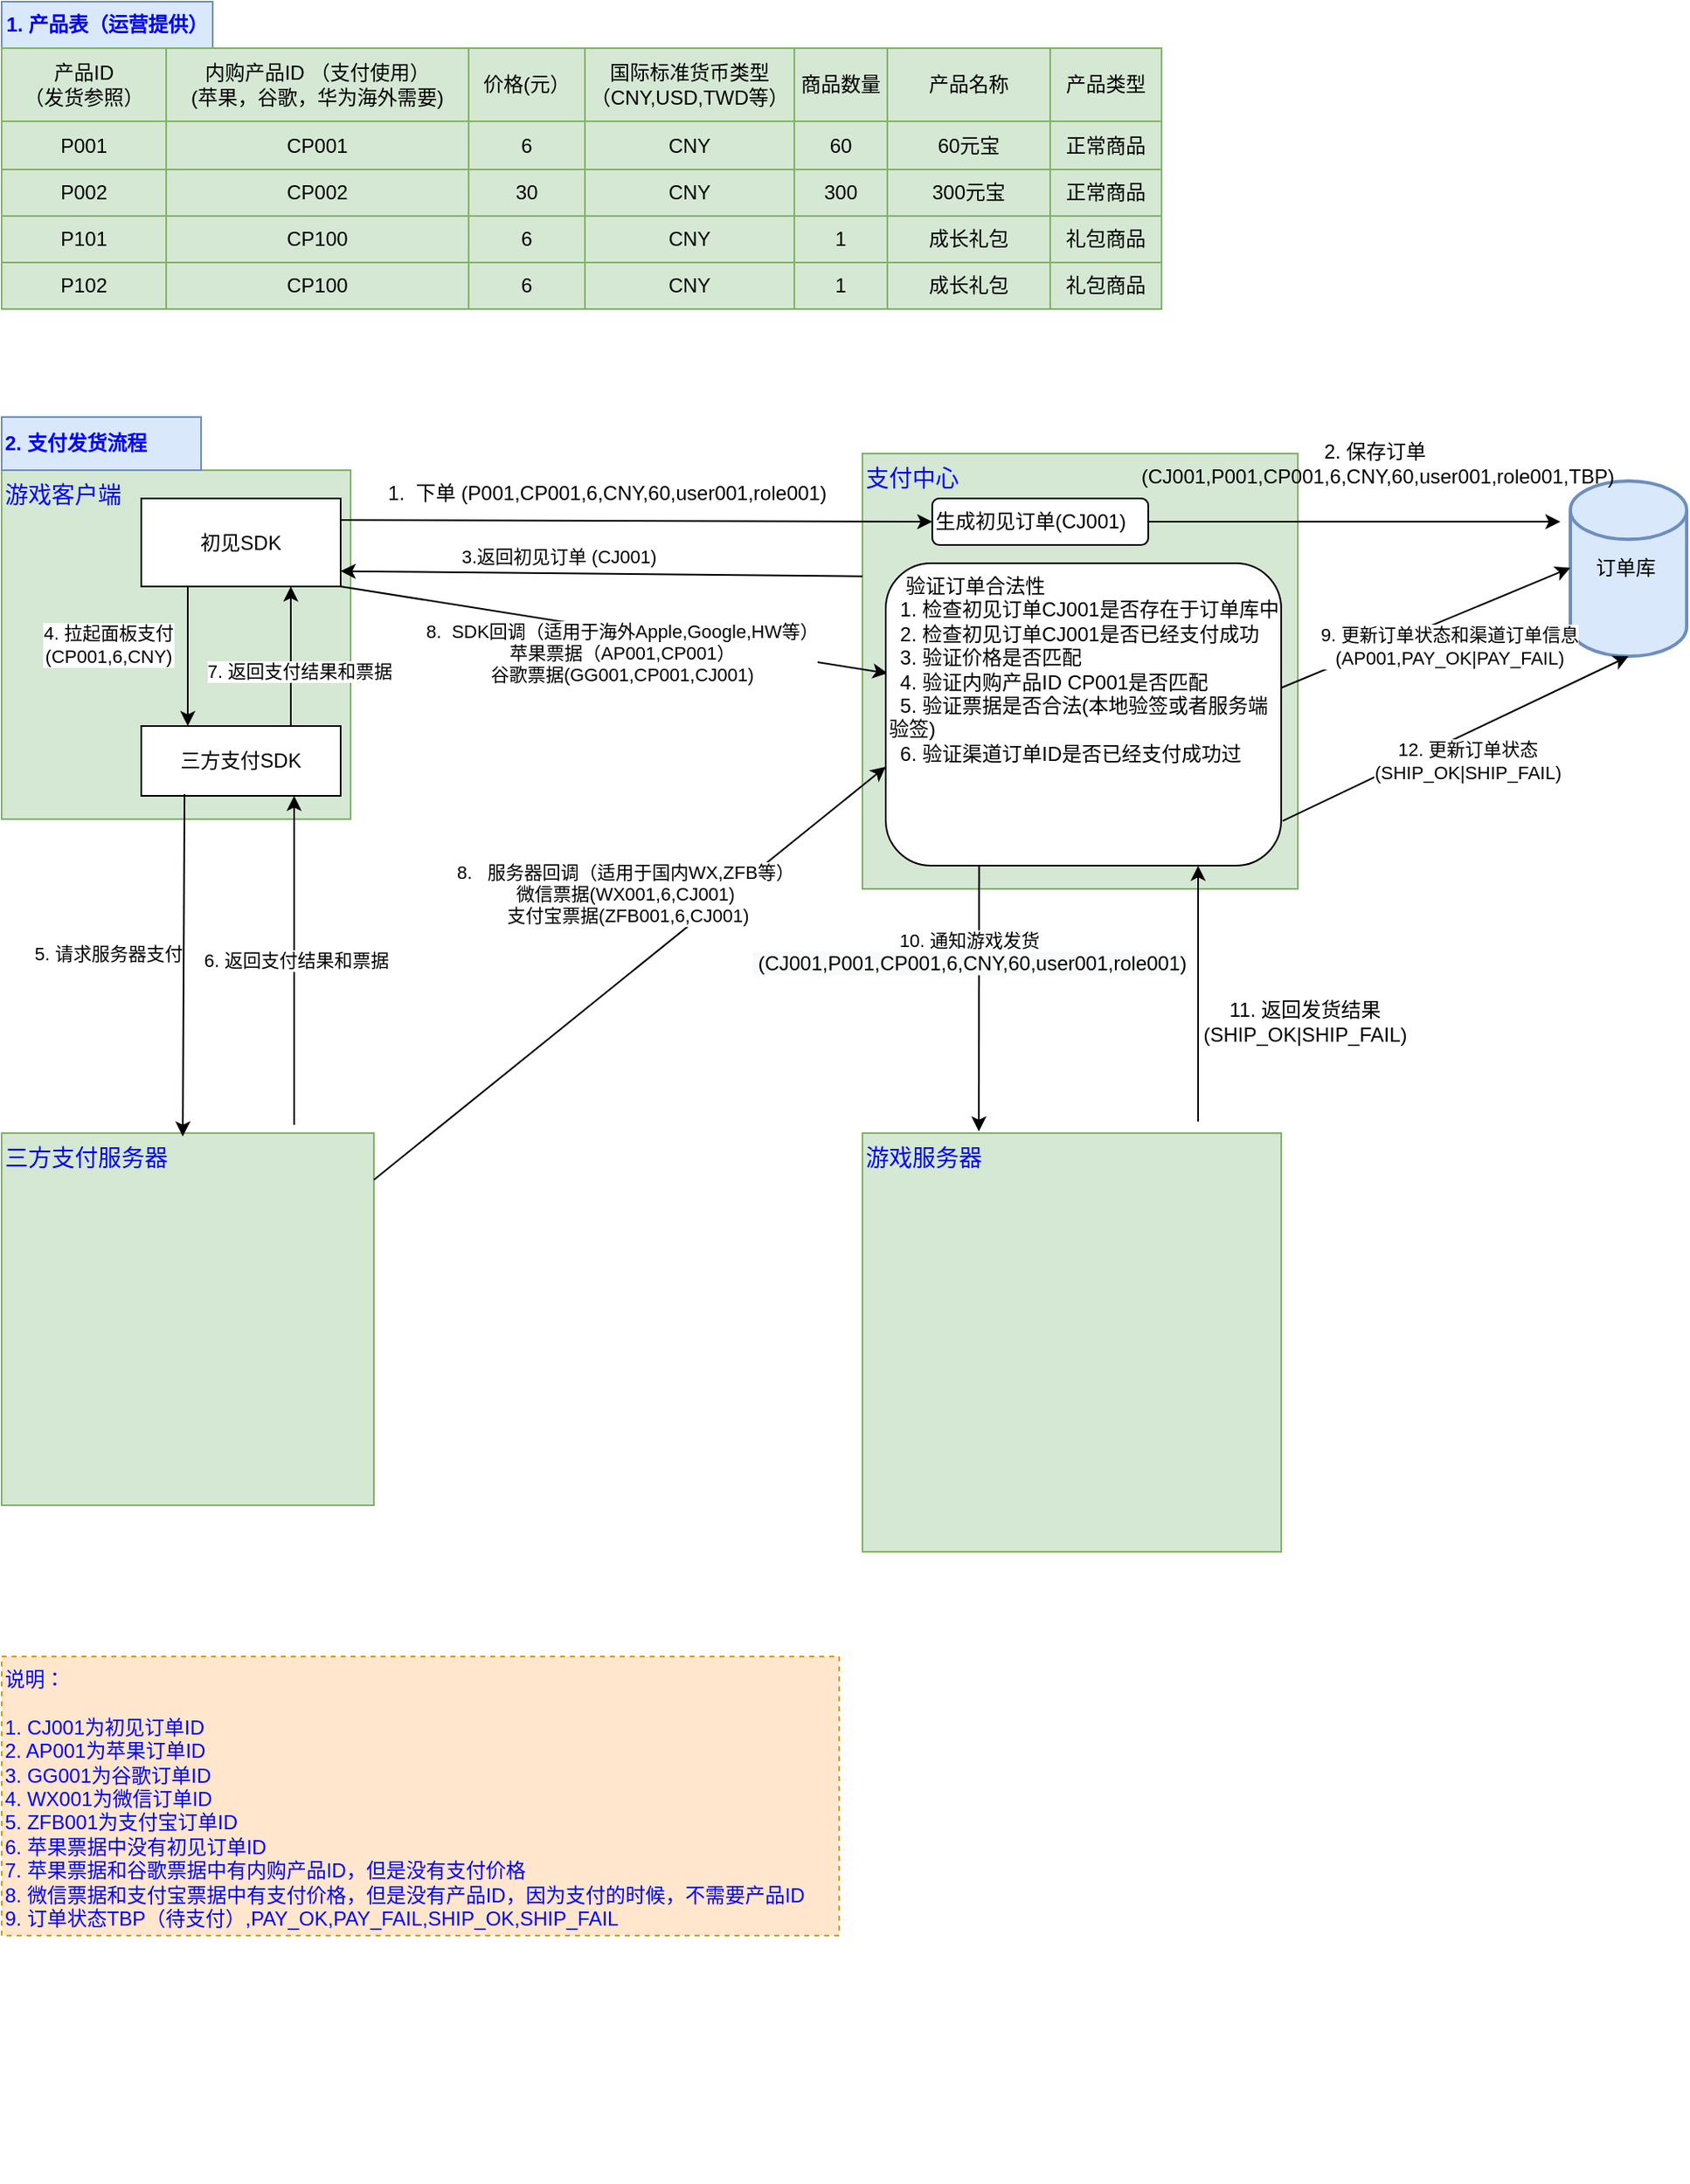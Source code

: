 <mxfile version="13.2.4" type="github">
  <diagram id="gCQPRdWzaqj0PH66_X0w" name="Page-1">
    <mxGraphModel dx="1422" dy="712" grid="1" gridSize="14" guides="1" tooltips="1" connect="1" arrows="1" fold="1" page="1" pageScale="1" pageWidth="827" pageHeight="1169" math="0" shadow="0">
      <root>
        <mxCell id="0" />
        <mxCell id="1" parent="0" />
        <mxCell id="WOGHGQuo0FZu75Chtuqg-1" value="&lt;b&gt;&lt;font color=&quot;#0000ff&quot;&gt;1. 产品表（运营提供）&lt;/font&gt;&lt;/b&gt;" style="rounded=0;whiteSpace=wrap;html=1;fillColor=#dae8fc;strokeColor=#6c8ebf;" vertex="1" parent="1">
          <mxGeometry x="28" y="12" width="127" height="28" as="geometry" />
        </mxCell>
        <mxCell id="WOGHGQuo0FZu75Chtuqg-2" value="&lt;font style=&quot;font-size: 14px&quot; color=&quot;#0000ff&quot;&gt;游戏客户端&lt;/font&gt;" style="whiteSpace=wrap;html=1;aspect=fixed;align=left;labelPosition=center;verticalLabelPosition=middle;verticalAlign=top;fillColor=#d5e8d4;strokeColor=#82b366;" vertex="1" parent="1">
          <mxGeometry x="28" y="294" width="210" height="210" as="geometry" />
        </mxCell>
        <mxCell id="WOGHGQuo0FZu75Chtuqg-3" value="初见SDK" style="rounded=0;whiteSpace=wrap;html=1;align=center;" vertex="1" parent="1">
          <mxGeometry x="112" y="311" width="120" height="53" as="geometry" />
        </mxCell>
        <mxCell id="WOGHGQuo0FZu75Chtuqg-4" value="三方支付SDK" style="rounded=0;whiteSpace=wrap;html=1;align=center;" vertex="1" parent="1">
          <mxGeometry x="112" y="448" width="120" height="42" as="geometry" />
        </mxCell>
        <mxCell id="WOGHGQuo0FZu75Chtuqg-6" value="&lt;font style=&quot;font-size: 14px&quot; color=&quot;#0000ff&quot;&gt;支付中心&lt;/font&gt;" style="whiteSpace=wrap;html=1;aspect=fixed;align=left;verticalAlign=top;fillColor=#d5e8d4;strokeColor=#82b366;" vertex="1" parent="1">
          <mxGeometry x="546" y="284" width="262" height="262" as="geometry" />
        </mxCell>
        <mxCell id="cGqOs7ZhyZZcwNVCAng--152" value="" style="shape=table;html=1;whiteSpace=wrap;startSize=0;container=1;collapsible=0;childLayout=tableLayout;fillColor=#d5e8d4;strokeColor=#82b366;" parent="1" vertex="1">
          <mxGeometry x="28" y="40" width="698" height="157" as="geometry" />
        </mxCell>
        <mxCell id="cGqOs7ZhyZZcwNVCAng--153" value="" style="shape=partialRectangle;html=1;whiteSpace=wrap;collapsible=0;dropTarget=0;pointerEvents=0;fillColor=none;top=0;left=0;bottom=0;right=0;points=[[0,0.5],[1,0.5]];portConstraint=eastwest;" parent="cGqOs7ZhyZZcwNVCAng--152" vertex="1">
          <mxGeometry width="698" height="44" as="geometry" />
        </mxCell>
        <mxCell id="cGqOs7ZhyZZcwNVCAng--154" value="产品ID&lt;br&gt;（发货参照）" style="shape=partialRectangle;html=1;whiteSpace=wrap;connectable=0;overflow=hidden;fillColor=none;top=0;left=0;bottom=0;right=0;" parent="cGqOs7ZhyZZcwNVCAng--153" vertex="1">
          <mxGeometry width="99" height="44" as="geometry" />
        </mxCell>
        <mxCell id="cGqOs7ZhyZZcwNVCAng--155" value="内购产品ID （支付使用）&lt;br&gt;(苹果，谷歌，华为海外需要)" style="shape=partialRectangle;html=1;whiteSpace=wrap;connectable=0;overflow=hidden;fillColor=none;top=0;left=0;bottom=0;right=0;" parent="cGqOs7ZhyZZcwNVCAng--153" vertex="1">
          <mxGeometry x="99" width="182" height="44" as="geometry" />
        </mxCell>
        <mxCell id="cGqOs7ZhyZZcwNVCAng--156" value="价格(元）" style="shape=partialRectangle;html=1;whiteSpace=wrap;connectable=0;overflow=hidden;fillColor=none;top=0;left=0;bottom=0;right=0;" parent="cGqOs7ZhyZZcwNVCAng--153" vertex="1">
          <mxGeometry x="281" width="70" height="44" as="geometry" />
        </mxCell>
        <mxCell id="cGqOs7ZhyZZcwNVCAng--157" value="国际标准货币类型&lt;br&gt;（CNY,USD,TWD等）" style="shape=partialRectangle;html=1;whiteSpace=wrap;connectable=0;overflow=hidden;fillColor=none;top=0;left=0;bottom=0;right=0;" parent="cGqOs7ZhyZZcwNVCAng--153" vertex="1">
          <mxGeometry x="351" width="126" height="44" as="geometry" />
        </mxCell>
        <mxCell id="cGqOs7ZhyZZcwNVCAng--158" value="商品数量" style="shape=partialRectangle;html=1;whiteSpace=wrap;connectable=0;overflow=hidden;fillColor=none;top=0;left=0;bottom=0;right=0;" parent="cGqOs7ZhyZZcwNVCAng--153" vertex="1">
          <mxGeometry x="477" width="56" height="44" as="geometry" />
        </mxCell>
        <mxCell id="cGqOs7ZhyZZcwNVCAng--159" value="产品名称" style="shape=partialRectangle;html=1;whiteSpace=wrap;connectable=0;overflow=hidden;fillColor=none;top=0;left=0;bottom=0;right=0;" parent="cGqOs7ZhyZZcwNVCAng--153" vertex="1">
          <mxGeometry x="533" width="98" height="44" as="geometry" />
        </mxCell>
        <mxCell id="cGqOs7ZhyZZcwNVCAng--211" value="产品类型" style="shape=partialRectangle;html=1;whiteSpace=wrap;connectable=0;overflow=hidden;fillColor=none;top=0;left=0;bottom=0;right=0;" parent="cGqOs7ZhyZZcwNVCAng--153" vertex="1">
          <mxGeometry x="631" width="67" height="44" as="geometry" />
        </mxCell>
        <mxCell id="cGqOs7ZhyZZcwNVCAng--160" value="" style="shape=partialRectangle;html=1;whiteSpace=wrap;collapsible=0;dropTarget=0;pointerEvents=0;fillColor=none;top=0;left=0;bottom=0;right=0;points=[[0,0.5],[1,0.5]];portConstraint=eastwest;" parent="cGqOs7ZhyZZcwNVCAng--152" vertex="1">
          <mxGeometry y="44" width="698" height="29" as="geometry" />
        </mxCell>
        <mxCell id="cGqOs7ZhyZZcwNVCAng--161" value="P001" style="shape=partialRectangle;html=1;whiteSpace=wrap;connectable=0;overflow=hidden;fillColor=none;top=0;left=0;bottom=0;right=0;" parent="cGqOs7ZhyZZcwNVCAng--160" vertex="1">
          <mxGeometry width="99" height="29" as="geometry" />
        </mxCell>
        <mxCell id="cGqOs7ZhyZZcwNVCAng--162" value="CP001" style="shape=partialRectangle;html=1;whiteSpace=wrap;connectable=0;overflow=hidden;fillColor=none;top=0;left=0;bottom=0;right=0;" parent="cGqOs7ZhyZZcwNVCAng--160" vertex="1">
          <mxGeometry x="99" width="182" height="29" as="geometry" />
        </mxCell>
        <mxCell id="cGqOs7ZhyZZcwNVCAng--163" value="6" style="shape=partialRectangle;html=1;whiteSpace=wrap;connectable=0;overflow=hidden;fillColor=none;top=0;left=0;bottom=0;right=0;" parent="cGqOs7ZhyZZcwNVCAng--160" vertex="1">
          <mxGeometry x="281" width="70" height="29" as="geometry" />
        </mxCell>
        <mxCell id="cGqOs7ZhyZZcwNVCAng--164" value="CNY" style="shape=partialRectangle;html=1;whiteSpace=wrap;connectable=0;overflow=hidden;fillColor=none;top=0;left=0;bottom=0;right=0;" parent="cGqOs7ZhyZZcwNVCAng--160" vertex="1">
          <mxGeometry x="351" width="126" height="29" as="geometry" />
        </mxCell>
        <mxCell id="cGqOs7ZhyZZcwNVCAng--165" value="60" style="shape=partialRectangle;html=1;whiteSpace=wrap;connectable=0;overflow=hidden;fillColor=none;top=0;left=0;bottom=0;right=0;" parent="cGqOs7ZhyZZcwNVCAng--160" vertex="1">
          <mxGeometry x="477" width="56" height="29" as="geometry" />
        </mxCell>
        <mxCell id="cGqOs7ZhyZZcwNVCAng--166" value="60元宝" style="shape=partialRectangle;html=1;whiteSpace=wrap;connectable=0;overflow=hidden;fillColor=none;top=0;left=0;bottom=0;right=0;" parent="cGqOs7ZhyZZcwNVCAng--160" vertex="1">
          <mxGeometry x="533" width="98" height="29" as="geometry" />
        </mxCell>
        <mxCell id="cGqOs7ZhyZZcwNVCAng--212" value="正常商品" style="shape=partialRectangle;html=1;whiteSpace=wrap;connectable=0;overflow=hidden;fillColor=none;top=0;left=0;bottom=0;right=0;" parent="cGqOs7ZhyZZcwNVCAng--160" vertex="1">
          <mxGeometry x="631" width="67" height="29" as="geometry" />
        </mxCell>
        <mxCell id="cGqOs7ZhyZZcwNVCAng--167" value="" style="shape=partialRectangle;html=1;whiteSpace=wrap;collapsible=0;dropTarget=0;pointerEvents=0;fillColor=none;top=0;left=0;bottom=0;right=0;points=[[0,0.5],[1,0.5]];portConstraint=eastwest;" parent="cGqOs7ZhyZZcwNVCAng--152" vertex="1">
          <mxGeometry y="73" width="698" height="28" as="geometry" />
        </mxCell>
        <mxCell id="cGqOs7ZhyZZcwNVCAng--168" value="P002" style="shape=partialRectangle;html=1;whiteSpace=wrap;connectable=0;overflow=hidden;fillColor=none;top=0;left=0;bottom=0;right=0;" parent="cGqOs7ZhyZZcwNVCAng--167" vertex="1">
          <mxGeometry width="99" height="28" as="geometry" />
        </mxCell>
        <mxCell id="cGqOs7ZhyZZcwNVCAng--169" value="CP002" style="shape=partialRectangle;html=1;whiteSpace=wrap;connectable=0;overflow=hidden;fillColor=none;top=0;left=0;bottom=0;right=0;" parent="cGqOs7ZhyZZcwNVCAng--167" vertex="1">
          <mxGeometry x="99" width="182" height="28" as="geometry" />
        </mxCell>
        <mxCell id="cGqOs7ZhyZZcwNVCAng--170" value="30" style="shape=partialRectangle;html=1;whiteSpace=wrap;connectable=0;overflow=hidden;fillColor=none;top=0;left=0;bottom=0;right=0;" parent="cGqOs7ZhyZZcwNVCAng--167" vertex="1">
          <mxGeometry x="281" width="70" height="28" as="geometry" />
        </mxCell>
        <mxCell id="cGqOs7ZhyZZcwNVCAng--171" value="CNY" style="shape=partialRectangle;html=1;whiteSpace=wrap;connectable=0;overflow=hidden;fillColor=none;top=0;left=0;bottom=0;right=0;" parent="cGqOs7ZhyZZcwNVCAng--167" vertex="1">
          <mxGeometry x="351" width="126" height="28" as="geometry" />
        </mxCell>
        <mxCell id="cGqOs7ZhyZZcwNVCAng--172" value="300" style="shape=partialRectangle;html=1;whiteSpace=wrap;connectable=0;overflow=hidden;fillColor=none;top=0;left=0;bottom=0;right=0;" parent="cGqOs7ZhyZZcwNVCAng--167" vertex="1">
          <mxGeometry x="477" width="56" height="28" as="geometry" />
        </mxCell>
        <mxCell id="cGqOs7ZhyZZcwNVCAng--173" value="300元宝" style="shape=partialRectangle;html=1;whiteSpace=wrap;connectable=0;overflow=hidden;fillColor=none;top=0;left=0;bottom=0;right=0;" parent="cGqOs7ZhyZZcwNVCAng--167" vertex="1">
          <mxGeometry x="533" width="98" height="28" as="geometry" />
        </mxCell>
        <mxCell id="cGqOs7ZhyZZcwNVCAng--213" value="正常商品" style="shape=partialRectangle;html=1;whiteSpace=wrap;connectable=0;overflow=hidden;fillColor=none;top=0;left=0;bottom=0;right=0;" parent="cGqOs7ZhyZZcwNVCAng--167" vertex="1">
          <mxGeometry x="631" width="67" height="28" as="geometry" />
        </mxCell>
        <mxCell id="cGqOs7ZhyZZcwNVCAng--174" value="" style="shape=partialRectangle;html=1;whiteSpace=wrap;collapsible=0;dropTarget=0;pointerEvents=0;fillColor=none;top=0;left=0;bottom=0;right=0;points=[[0,0.5],[1,0.5]];portConstraint=eastwest;" parent="cGqOs7ZhyZZcwNVCAng--152" vertex="1">
          <mxGeometry y="101" width="698" height="28" as="geometry" />
        </mxCell>
        <mxCell id="cGqOs7ZhyZZcwNVCAng--175" value="P101" style="shape=partialRectangle;html=1;whiteSpace=wrap;connectable=0;overflow=hidden;fillColor=none;top=0;left=0;bottom=0;right=0;" parent="cGqOs7ZhyZZcwNVCAng--174" vertex="1">
          <mxGeometry width="99" height="28" as="geometry" />
        </mxCell>
        <mxCell id="cGqOs7ZhyZZcwNVCAng--176" value="CP100" style="shape=partialRectangle;html=1;whiteSpace=wrap;connectable=0;overflow=hidden;fillColor=none;top=0;left=0;bottom=0;right=0;" parent="cGqOs7ZhyZZcwNVCAng--174" vertex="1">
          <mxGeometry x="99" width="182" height="28" as="geometry" />
        </mxCell>
        <mxCell id="cGqOs7ZhyZZcwNVCAng--177" value="6" style="shape=partialRectangle;html=1;whiteSpace=wrap;connectable=0;overflow=hidden;fillColor=none;top=0;left=0;bottom=0;right=0;" parent="cGqOs7ZhyZZcwNVCAng--174" vertex="1">
          <mxGeometry x="281" width="70" height="28" as="geometry" />
        </mxCell>
        <mxCell id="cGqOs7ZhyZZcwNVCAng--178" value="CNY" style="shape=partialRectangle;html=1;whiteSpace=wrap;connectable=0;overflow=hidden;fillColor=none;top=0;left=0;bottom=0;right=0;" parent="cGqOs7ZhyZZcwNVCAng--174" vertex="1">
          <mxGeometry x="351" width="126" height="28" as="geometry" />
        </mxCell>
        <mxCell id="cGqOs7ZhyZZcwNVCAng--179" value="1" style="shape=partialRectangle;html=1;whiteSpace=wrap;connectable=0;overflow=hidden;fillColor=none;top=0;left=0;bottom=0;right=0;" parent="cGqOs7ZhyZZcwNVCAng--174" vertex="1">
          <mxGeometry x="477" width="56" height="28" as="geometry" />
        </mxCell>
        <mxCell id="cGqOs7ZhyZZcwNVCAng--180" value="成长礼包" style="shape=partialRectangle;html=1;whiteSpace=wrap;connectable=0;overflow=hidden;fillColor=none;top=0;left=0;bottom=0;right=0;" parent="cGqOs7ZhyZZcwNVCAng--174" vertex="1">
          <mxGeometry x="533" width="98" height="28" as="geometry" />
        </mxCell>
        <mxCell id="cGqOs7ZhyZZcwNVCAng--214" value="礼包商品" style="shape=partialRectangle;html=1;whiteSpace=wrap;connectable=0;overflow=hidden;fillColor=none;top=0;left=0;bottom=0;right=0;" parent="cGqOs7ZhyZZcwNVCAng--174" vertex="1">
          <mxGeometry x="631" width="67" height="28" as="geometry" />
        </mxCell>
        <mxCell id="cGqOs7ZhyZZcwNVCAng--215" style="shape=partialRectangle;html=1;whiteSpace=wrap;collapsible=0;dropTarget=0;pointerEvents=0;fillColor=none;top=0;left=0;bottom=0;right=0;points=[[0,0.5],[1,0.5]];portConstraint=eastwest;" parent="cGqOs7ZhyZZcwNVCAng--152" vertex="1">
          <mxGeometry y="129" width="698" height="28" as="geometry" />
        </mxCell>
        <mxCell id="cGqOs7ZhyZZcwNVCAng--216" value="P102" style="shape=partialRectangle;html=1;whiteSpace=wrap;connectable=0;overflow=hidden;fillColor=none;top=0;left=0;bottom=0;right=0;" parent="cGqOs7ZhyZZcwNVCAng--215" vertex="1">
          <mxGeometry width="99" height="28" as="geometry" />
        </mxCell>
        <mxCell id="cGqOs7ZhyZZcwNVCAng--217" value="CP100" style="shape=partialRectangle;html=1;whiteSpace=wrap;connectable=0;overflow=hidden;fillColor=none;top=0;left=0;bottom=0;right=0;" parent="cGqOs7ZhyZZcwNVCAng--215" vertex="1">
          <mxGeometry x="99" width="182" height="28" as="geometry" />
        </mxCell>
        <mxCell id="cGqOs7ZhyZZcwNVCAng--218" value="6" style="shape=partialRectangle;html=1;whiteSpace=wrap;connectable=0;overflow=hidden;fillColor=none;top=0;left=0;bottom=0;right=0;" parent="cGqOs7ZhyZZcwNVCAng--215" vertex="1">
          <mxGeometry x="281" width="70" height="28" as="geometry" />
        </mxCell>
        <mxCell id="cGqOs7ZhyZZcwNVCAng--219" value="CNY" style="shape=partialRectangle;html=1;whiteSpace=wrap;connectable=0;overflow=hidden;fillColor=none;top=0;left=0;bottom=0;right=0;" parent="cGqOs7ZhyZZcwNVCAng--215" vertex="1">
          <mxGeometry x="351" width="126" height="28" as="geometry" />
        </mxCell>
        <mxCell id="cGqOs7ZhyZZcwNVCAng--220" value="1" style="shape=partialRectangle;html=1;whiteSpace=wrap;connectable=0;overflow=hidden;fillColor=none;top=0;left=0;bottom=0;right=0;" parent="cGqOs7ZhyZZcwNVCAng--215" vertex="1">
          <mxGeometry x="477" width="56" height="28" as="geometry" />
        </mxCell>
        <mxCell id="cGqOs7ZhyZZcwNVCAng--221" value="成长礼包" style="shape=partialRectangle;html=1;whiteSpace=wrap;connectable=0;overflow=hidden;fillColor=none;top=0;left=0;bottom=0;right=0;" parent="cGqOs7ZhyZZcwNVCAng--215" vertex="1">
          <mxGeometry x="533" width="98" height="28" as="geometry" />
        </mxCell>
        <mxCell id="cGqOs7ZhyZZcwNVCAng--222" value="礼包商品" style="shape=partialRectangle;html=1;whiteSpace=wrap;connectable=0;overflow=hidden;fillColor=none;top=0;left=0;bottom=0;right=0;" parent="cGqOs7ZhyZZcwNVCAng--215" vertex="1">
          <mxGeometry x="631" width="67" height="28" as="geometry" />
        </mxCell>
        <mxCell id="WOGHGQuo0FZu75Chtuqg-8" value="&lt;font style=&quot;font-size: 14px&quot; color=&quot;#0000ff&quot;&gt;三方支付服务器&lt;/font&gt;" style="whiteSpace=wrap;html=1;aspect=fixed;align=left;verticalAlign=top;fillColor=#d5e8d4;strokeColor=#82b366;" vertex="1" parent="1">
          <mxGeometry x="28" y="693" width="224" height="224" as="geometry" />
        </mxCell>
        <mxCell id="WOGHGQuo0FZu75Chtuqg-9" value="&lt;font style=&quot;font-size: 14px&quot; color=&quot;#0000ff&quot;&gt;游戏服务器&lt;/font&gt;" style="whiteSpace=wrap;html=1;aspect=fixed;align=left;verticalAlign=top;fillColor=#d5e8d4;strokeColor=#82b366;" vertex="1" parent="1">
          <mxGeometry x="546" y="693" width="252" height="252" as="geometry" />
        </mxCell>
        <mxCell id="WOGHGQuo0FZu75Chtuqg-11" value="&amp;nbsp; &amp;nbsp; 订单库" style="strokeWidth=2;html=1;shape=mxgraph.flowchart.database;whiteSpace=wrap;align=left;verticalAlign=middle;fillColor=#dae8fc;strokeColor=#6c8ebf;" vertex="1" parent="1">
          <mxGeometry x="972" y="300.5" width="70" height="105.5" as="geometry" />
        </mxCell>
        <mxCell id="WOGHGQuo0FZu75Chtuqg-12" value="" style="endArrow=classic;html=1;entryX=0;entryY=0.5;entryDx=0;entryDy=0;" edge="1" parent="1" target="WOGHGQuo0FZu75Chtuqg-31">
          <mxGeometry width="50" height="50" relative="1" as="geometry">
            <mxPoint x="232" y="324" as="sourcePoint" />
            <mxPoint x="588" y="320" as="targetPoint" />
            <Array as="points" />
          </mxGeometry>
        </mxCell>
        <mxCell id="WOGHGQuo0FZu75Chtuqg-13" value="1.&amp;nbsp; 下单 (P001,CP001,6,CNY,60,user001,role001)" style="text;html=1;align=center;verticalAlign=middle;resizable=0;points=[];autosize=1;" vertex="1" parent="1">
          <mxGeometry x="252" y="294" width="280" height="28" as="geometry" />
        </mxCell>
        <mxCell id="WOGHGQuo0FZu75Chtuqg-14" value="" style="endArrow=classic;html=1;exitX=1;exitY=0.5;exitDx=0;exitDy=0;" edge="1" parent="1" source="WOGHGQuo0FZu75Chtuqg-31">
          <mxGeometry width="50" height="50" relative="1" as="geometry">
            <mxPoint x="772" y="337" as="sourcePoint" />
            <mxPoint x="966" y="325" as="targetPoint" />
          </mxGeometry>
        </mxCell>
        <mxCell id="WOGHGQuo0FZu75Chtuqg-15" value="&lt;div&gt;&lt;span&gt;2. 保存订单&lt;/span&gt;&lt;/div&gt;&amp;nbsp;(CJ001,P001,CP001,6,CNY,60,user001,role001,TBP)" style="text;html=1;align=center;verticalAlign=middle;resizable=0;points=[];autosize=1;" vertex="1" parent="1">
          <mxGeometry x="700" y="269" width="308" height="42" as="geometry" />
        </mxCell>
        <mxCell id="WOGHGQuo0FZu75Chtuqg-19" value="" style="endArrow=classic;html=1;entryX=1;entryY=0.75;entryDx=0;entryDy=0;exitX=0;exitY=0.282;exitDx=0;exitDy=0;exitPerimeter=0;" edge="1" parent="1" source="WOGHGQuo0FZu75Chtuqg-6">
          <mxGeometry width="50" height="50" relative="1" as="geometry">
            <mxPoint x="540" y="355" as="sourcePoint" />
            <mxPoint x="232" y="354.75" as="targetPoint" />
          </mxGeometry>
        </mxCell>
        <mxCell id="WOGHGQuo0FZu75Chtuqg-20" value="3.返回初见订单 (CJ001)" style="edgeLabel;html=1;align=center;verticalAlign=middle;resizable=0;points=[];" vertex="1" connectable="0" parent="WOGHGQuo0FZu75Chtuqg-19">
          <mxGeometry x="0.166" y="-1" relative="1" as="geometry">
            <mxPoint y="-8.94" as="offset" />
          </mxGeometry>
        </mxCell>
        <mxCell id="WOGHGQuo0FZu75Chtuqg-21" value="" style="endArrow=classic;html=1;exitX=0.5;exitY=1;exitDx=0;exitDy=0;" edge="1" parent="1">
          <mxGeometry width="50" height="50" relative="1" as="geometry">
            <mxPoint x="140" y="364" as="sourcePoint" />
            <mxPoint x="140" y="448" as="targetPoint" />
          </mxGeometry>
        </mxCell>
        <mxCell id="WOGHGQuo0FZu75Chtuqg-22" value="4. 拉起面板支付&lt;br&gt;(CP001,6,CNY)" style="edgeLabel;html=1;align=center;verticalAlign=middle;resizable=0;points=[];" vertex="1" connectable="0" parent="WOGHGQuo0FZu75Chtuqg-21">
          <mxGeometry x="-0.238" y="3" relative="1" as="geometry">
            <mxPoint x="-51.5" y="3" as="offset" />
          </mxGeometry>
        </mxCell>
        <mxCell id="WOGHGQuo0FZu75Chtuqg-23" value="" style="endArrow=classic;html=1;exitX=0.75;exitY=0;exitDx=0;exitDy=0;entryX=0.75;entryY=1;entryDx=0;entryDy=0;" edge="1" parent="1" source="WOGHGQuo0FZu75Chtuqg-4" target="WOGHGQuo0FZu75Chtuqg-3">
          <mxGeometry width="50" height="50" relative="1" as="geometry">
            <mxPoint x="392" y="386" as="sourcePoint" />
            <mxPoint x="280" y="378" as="targetPoint" />
          </mxGeometry>
        </mxCell>
        <mxCell id="WOGHGQuo0FZu75Chtuqg-24" value="7. 返回支付结果和票据" style="edgeLabel;html=1;align=center;verticalAlign=middle;resizable=0;points=[];" vertex="1" connectable="0" parent="WOGHGQuo0FZu75Chtuqg-23">
          <mxGeometry x="0.262" relative="1" as="geometry">
            <mxPoint x="5" y="20" as="offset" />
          </mxGeometry>
        </mxCell>
        <mxCell id="WOGHGQuo0FZu75Chtuqg-25" value="" style="endArrow=classic;html=1;exitX=0.167;exitY=0.976;exitDx=0;exitDy=0;exitPerimeter=0;" edge="1" parent="1">
          <mxGeometry width="50" height="50" relative="1" as="geometry">
            <mxPoint x="138.04" y="488.992" as="sourcePoint" />
            <mxPoint x="137" y="695" as="targetPoint" />
          </mxGeometry>
        </mxCell>
        <mxCell id="WOGHGQuo0FZu75Chtuqg-27" value="5. 请求服务器支付" style="edgeLabel;html=1;align=center;verticalAlign=middle;resizable=0;points=[];" vertex="1" connectable="0" parent="WOGHGQuo0FZu75Chtuqg-25">
          <mxGeometry x="-0.184" y="-3" relative="1" as="geometry">
            <mxPoint x="-43.12" y="12.02" as="offset" />
          </mxGeometry>
        </mxCell>
        <mxCell id="WOGHGQuo0FZu75Chtuqg-26" value="" style="endArrow=classic;html=1;entryX=0.75;entryY=1;entryDx=0;entryDy=0;" edge="1" parent="1">
          <mxGeometry width="50" height="50" relative="1" as="geometry">
            <mxPoint x="204" y="688" as="sourcePoint" />
            <mxPoint x="204" y="490" as="targetPoint" />
          </mxGeometry>
        </mxCell>
        <mxCell id="WOGHGQuo0FZu75Chtuqg-28" value="6. 返回支付结果和票据" style="edgeLabel;html=1;align=center;verticalAlign=middle;resizable=0;points=[];" vertex="1" connectable="0" parent="1">
          <mxGeometry x="210" y="518" as="geometry">
            <mxPoint x="-5" y="71" as="offset" />
          </mxGeometry>
        </mxCell>
        <mxCell id="WOGHGQuo0FZu75Chtuqg-29" value="" style="endArrow=classic;html=1;exitX=1;exitY=1;exitDx=0;exitDy=0;entryX=0.005;entryY=0.364;entryDx=0;entryDy=0;entryPerimeter=0;" edge="1" parent="1" source="WOGHGQuo0FZu75Chtuqg-3" target="WOGHGQuo0FZu75Chtuqg-40">
          <mxGeometry width="50" height="50" relative="1" as="geometry">
            <mxPoint x="392" y="596" as="sourcePoint" />
            <mxPoint x="442" y="546" as="targetPoint" />
          </mxGeometry>
        </mxCell>
        <mxCell id="WOGHGQuo0FZu75Chtuqg-30" value="8.&amp;nbsp; SDK回调（适用于海外Apple,Google,HW等）&lt;br&gt;苹果票据（AP001,CP001）&lt;br&gt;谷歌票据(GG001,CP001,CJ001)" style="edgeLabel;html=1;align=center;verticalAlign=middle;resizable=0;points=[];" vertex="1" connectable="0" parent="WOGHGQuo0FZu75Chtuqg-29">
          <mxGeometry x="-0.121" y="3" relative="1" as="geometry">
            <mxPoint x="23.16" y="19.46" as="offset" />
          </mxGeometry>
        </mxCell>
        <mxCell id="WOGHGQuo0FZu75Chtuqg-31" value="生成初见订单(CJ001)" style="rounded=1;whiteSpace=wrap;html=1;align=left;" vertex="1" parent="1">
          <mxGeometry x="588" y="311" width="130" height="28" as="geometry" />
        </mxCell>
        <mxCell id="WOGHGQuo0FZu75Chtuqg-36" value="" style="endArrow=classic;html=1;exitX=1;exitY=0.188;exitDx=0;exitDy=0;exitPerimeter=0;entryX=0;entryY=0.75;entryDx=0;entryDy=0;" edge="1" parent="1">
          <mxGeometry width="50" height="50" relative="1" as="geometry">
            <mxPoint x="252" y="721.112" as="sourcePoint" />
            <mxPoint x="560" y="472.5" as="targetPoint" />
          </mxGeometry>
        </mxCell>
        <mxCell id="WOGHGQuo0FZu75Chtuqg-37" value="8.&amp;nbsp; &amp;nbsp;服务器回调（适用于国内WX,ZFB等）&lt;br&gt;微信票据(WX001,6,CJ001)&lt;br&gt;&amp;nbsp;支付宝票据(ZFB001,6,CJ001)" style="edgeLabel;html=1;align=center;verticalAlign=middle;resizable=0;points=[];" vertex="1" connectable="0" parent="1">
          <mxGeometry x="391.999" y="447.997" as="geometry">
            <mxPoint x="11" y="101" as="offset" />
          </mxGeometry>
        </mxCell>
        <mxCell id="WOGHGQuo0FZu75Chtuqg-40" value="&amp;nbsp; &amp;nbsp;验证订单合法性&lt;br&gt;&amp;nbsp; 1. 检查初见订单CJ001是否存在于订单库中&lt;br&gt;&amp;nbsp; 2. 检查初见订单CJ001是否已经支付成功&lt;br&gt;&amp;nbsp; 3. 验证价格是否匹配&lt;br&gt;&amp;nbsp; 4. 验证内购产品ID CP001是否匹配&lt;br&gt;&amp;nbsp; 5. 验证票据是否合法(本地验签或者服务端验签)&lt;br&gt;&amp;nbsp; 6. 验证渠道订单ID是否已经支付成功过" style="rounded=1;whiteSpace=wrap;html=1;align=left;verticalAlign=top;" vertex="1" parent="1">
          <mxGeometry x="560" y="350" width="238" height="182" as="geometry" />
        </mxCell>
        <mxCell id="WOGHGQuo0FZu75Chtuqg-41" value="" style="endArrow=classic;html=1;" edge="1" parent="1">
          <mxGeometry width="50" height="50" relative="1" as="geometry">
            <mxPoint x="798" y="425" as="sourcePoint" />
            <mxPoint x="972" y="352.778" as="targetPoint" />
          </mxGeometry>
        </mxCell>
        <mxCell id="WOGHGQuo0FZu75Chtuqg-42" value="9. 更新订单状态和渠道订单信息&lt;br&gt;(AP001,PAY_OK|PAY_FAIL)" style="edgeLabel;html=1;align=center;verticalAlign=middle;resizable=0;points=[];" vertex="1" connectable="0" parent="WOGHGQuo0FZu75Chtuqg-41">
          <mxGeometry x="0.158" y="1" relative="1" as="geometry">
            <mxPoint y="17.71" as="offset" />
          </mxGeometry>
        </mxCell>
        <mxCell id="WOGHGQuo0FZu75Chtuqg-44" value="" style="endArrow=classic;html=1;entryX=0.278;entryY=-0.004;entryDx=0;entryDy=0;entryPerimeter=0;exitX=0.268;exitY=0.947;exitDx=0;exitDy=0;exitPerimeter=0;" edge="1" parent="1" source="WOGHGQuo0FZu75Chtuqg-6" target="WOGHGQuo0FZu75Chtuqg-9">
          <mxGeometry width="50" height="50" relative="1" as="geometry">
            <mxPoint x="602" y="635.5" as="sourcePoint" />
            <mxPoint x="610" y="585" as="targetPoint" />
          </mxGeometry>
        </mxCell>
        <mxCell id="WOGHGQuo0FZu75Chtuqg-45" value="10. 通知游戏发货&lt;br&gt;&lt;span style=&quot;font-size: 12px ; background-color: rgb(248 , 249 , 250)&quot;&gt;&amp;nbsp;(CJ001,P001,CP001,6,CNY,60,user001,role001)&lt;/span&gt;" style="edgeLabel;html=1;align=center;verticalAlign=middle;resizable=0;points=[];" vertex="1" connectable="0" parent="WOGHGQuo0FZu75Chtuqg-44">
          <mxGeometry x="0.118" y="1" relative="1" as="geometry">
            <mxPoint x="-7.13" y="-38.11" as="offset" />
          </mxGeometry>
        </mxCell>
        <mxCell id="WOGHGQuo0FZu75Chtuqg-46" value="" style="endArrow=classic;html=1;entryX=0.771;entryY=0.947;entryDx=0;entryDy=0;entryPerimeter=0;" edge="1" parent="1" target="WOGHGQuo0FZu75Chtuqg-6">
          <mxGeometry width="50" height="50" relative="1" as="geometry">
            <mxPoint x="748" y="686" as="sourcePoint" />
            <mxPoint x="798" y="650" as="targetPoint" />
          </mxGeometry>
        </mxCell>
        <mxCell id="WOGHGQuo0FZu75Chtuqg-47" value="11. 返回发货结果&lt;br&gt;(SHIP_OK|SHIP_FAIL)" style="text;html=1;align=center;verticalAlign=middle;resizable=0;points=[];autosize=1;" vertex="1" parent="1">
          <mxGeometry x="742" y="605" width="140" height="42" as="geometry" />
        </mxCell>
        <mxCell id="WOGHGQuo0FZu75Chtuqg-50" value="" style="endArrow=classic;html=1;exitX=1.004;exitY=0.852;exitDx=0;exitDy=0;exitPerimeter=0;entryX=0.5;entryY=1;entryDx=0;entryDy=0;entryPerimeter=0;" edge="1" parent="1" source="WOGHGQuo0FZu75Chtuqg-40" target="WOGHGQuo0FZu75Chtuqg-11">
          <mxGeometry width="50" height="50" relative="1" as="geometry">
            <mxPoint x="868" y="518" as="sourcePoint" />
            <mxPoint x="918" y="468" as="targetPoint" />
          </mxGeometry>
        </mxCell>
        <mxCell id="WOGHGQuo0FZu75Chtuqg-51" value="12. 更新订单状态&lt;br&gt;(SHIP_OK|SHIP_FAIL)" style="edgeLabel;html=1;align=center;verticalAlign=middle;resizable=0;points=[];" vertex="1" connectable="0" parent="WOGHGQuo0FZu75Chtuqg-50">
          <mxGeometry x="-0.125" y="-2" relative="1" as="geometry">
            <mxPoint x="19" y="5.55" as="offset" />
          </mxGeometry>
        </mxCell>
        <mxCell id="WOGHGQuo0FZu75Chtuqg-54" value="&lt;b style=&quot;text-align: center&quot;&gt;&lt;font color=&quot;#0000ff&quot;&gt;2. 支付发货流程&lt;/font&gt;&lt;/b&gt;" style="rounded=0;whiteSpace=wrap;html=1;align=left;fillColor=#dae8fc;strokeColor=#6c8ebf;" vertex="1" parent="1">
          <mxGeometry x="28" y="262" width="120" height="32" as="geometry" />
        </mxCell>
        <mxCell id="WOGHGQuo0FZu75Chtuqg-55" style="edgeStyle=orthogonalEdgeStyle;rounded=0;orthogonalLoop=1;jettySize=auto;html=1;exitX=0.5;exitY=1;exitDx=0;exitDy=0;" edge="1" parent="1">
          <mxGeometry relative="1" as="geometry">
            <mxPoint x="203" y="1316" as="sourcePoint" />
            <mxPoint x="203" y="1316" as="targetPoint" />
          </mxGeometry>
        </mxCell>
        <mxCell id="WOGHGQuo0FZu75Chtuqg-57" value="&lt;span style=&quot;color: rgb(0 , 0 , 255)&quot;&gt;说明：&lt;/span&gt;&lt;br style=&quot;color: rgb(0 , 0 , 255)&quot;&gt;&lt;br style=&quot;color: rgb(0 , 0 , 255)&quot;&gt;&lt;span style=&quot;color: rgb(0 , 0 , 255)&quot;&gt;1. CJ001为初见订单ID&lt;/span&gt;&lt;br style=&quot;color: rgb(0 , 0 , 255)&quot;&gt;&lt;span style=&quot;color: rgb(0 , 0 , 255)&quot;&gt;2. AP001为苹果订单ID&lt;/span&gt;&lt;br style=&quot;color: rgb(0 , 0 , 255)&quot;&gt;&lt;span style=&quot;color: rgb(0 , 0 , 255)&quot;&gt;3. GG001为谷歌订单ID&lt;/span&gt;&lt;br style=&quot;color: rgb(0 , 0 , 255)&quot;&gt;&lt;span style=&quot;color: rgb(0 , 0 , 255)&quot;&gt;4. WX001为微信订单ID&lt;/span&gt;&lt;br style=&quot;color: rgb(0 , 0 , 255)&quot;&gt;&lt;span style=&quot;color: rgb(0 , 0 , 255)&quot;&gt;5. ZFB001为支付宝订单ID&lt;/span&gt;&lt;br style=&quot;color: rgb(0 , 0 , 255)&quot;&gt;&lt;span style=&quot;color: rgb(0 , 0 , 255)&quot;&gt;6. 苹果票据中没有初见订单ID&lt;/span&gt;&lt;br style=&quot;color: rgb(0 , 0 , 255)&quot;&gt;&lt;span style=&quot;color: rgb(0 , 0 , 255)&quot;&gt;7. 苹果票据和谷歌票据中有内购产品ID，但是没有支付价格&lt;/span&gt;&lt;br style=&quot;color: rgb(0 , 0 , 255)&quot;&gt;&lt;span style=&quot;color: rgb(0 , 0 , 255)&quot;&gt;8. 微信票据和支付宝票据中有支付价格，但是没有产品ID，因为支付的时候，不需要产品ID&lt;/span&gt;&lt;br style=&quot;color: rgb(0 , 0 , 255)&quot;&gt;&lt;span style=&quot;color: rgb(0 , 0 , 255)&quot;&gt;9. 订单状态TBP（待支付）,PAY_OK,PAY_FAIL,SHIP_OK,SHIP_FAIL&lt;/span&gt;" style="rounded=0;whiteSpace=wrap;html=1;shadow=0;glass=0;comic=0;align=left;dashed=1;fillColor=#ffe6cc;strokeColor=#d79b00;verticalAlign=top;" vertex="1" parent="1">
          <mxGeometry x="28" y="1008" width="504" height="168" as="geometry" />
        </mxCell>
      </root>
    </mxGraphModel>
  </diagram>
</mxfile>
